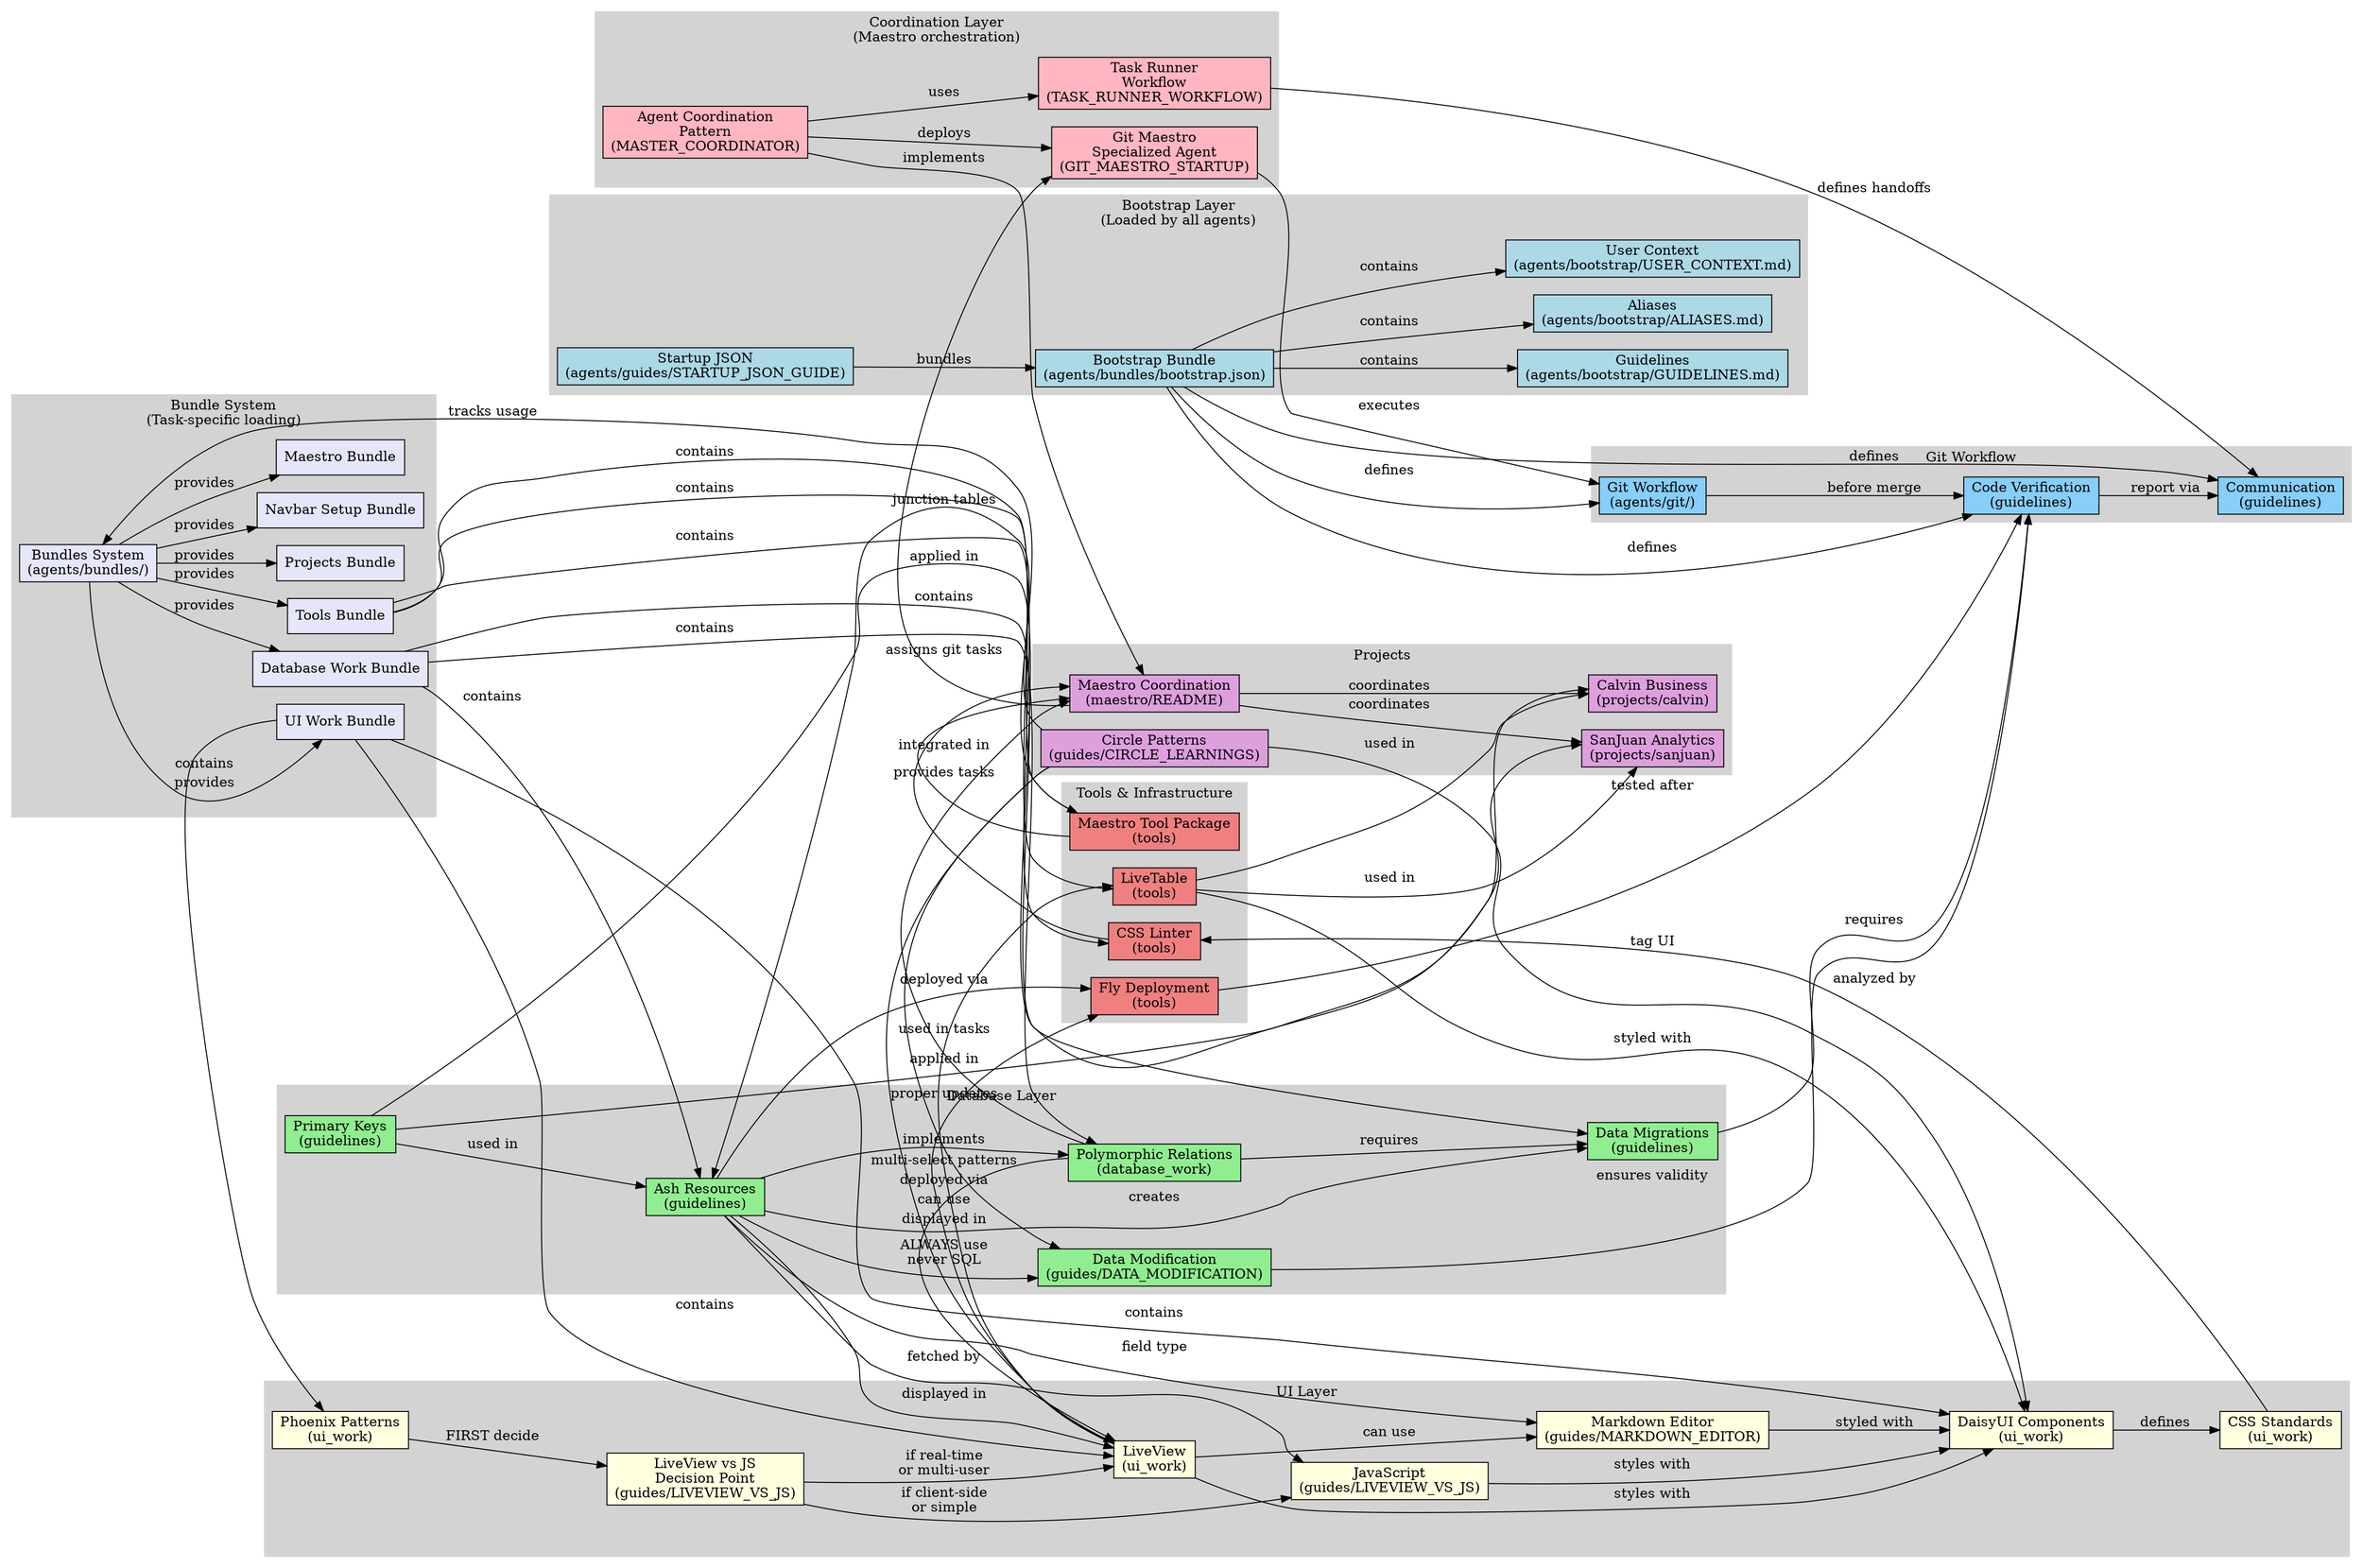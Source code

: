 digraph GuidelineConcepts {
  rankdir=LR;
  node [shape=box, style=filled];
  
  // Bootstrap layer - Core foundations
  node [fillcolor=lightblue];
  bootstrap [label="Bootstrap Bundle\n(agents/bundles/bootstrap.json)"];
  guidelines [label="Guidelines\n(agents/bootstrap/GUIDELINES.md)"];
  aliases [label="Aliases\n(agents/bootstrap/ALIASES.md)"];
  user_context [label="User Context\n(agents/bootstrap/USER_CONTEXT.md)"];
  startup_json [label="Startup JSON\n(agents/guides/STARTUP_JSON_GUIDE)"];
  
  // Coordination layer
  node [fillcolor=lightpink];
  task_runner [label="Task Runner\nWorkflow\n(TASK_RUNNER_WORKFLOW)"];
  coordination [label="Agent Coordination\nPattern\n(MASTER_COORDINATOR)"];
  git_maestro [label="Git Maestro\nSpecialized Agent\n(GIT_MAESTRO_STARTUP)"];
  
  // Git workflow
  node [fillcolor=lightskyblue];
  git [label="Git Workflow\n(agents/git/)"];
  verification [label="Code Verification\n(guidelines)"];
  communication [label="Communication\n(guidelines)"];
  
  // Bundle system
  node [fillcolor=lavender];
  bundles [label="Bundles System\n(agents/bundles/)"];
  database_bundle [label="Database Work Bundle"];
  ui_bundle [label="UI Work Bundle"];
  tools_bundle [label="Tools Bundle"];
  projects_bundle [label="Projects Bundle"];
  navbar_bundle [label="Navbar Setup Bundle"];
  maestro_bundle [label="Maestro Bundle"];
  
  // Database concepts
  node [fillcolor=lightgreen];
  db_pk [label="Primary Keys\n(guidelines)"];
  ash_resource [label="Ash Resources\n(guidelines)"];
  poly_relations [label="Polymorphic Relations\n(database_work)"];
  migrations [label="Data Migrations\n(guidelines)"];
  data_modification [label="Data Modification\n(guides/DATA_MODIFICATION)"];
  
  // UI/Frontend concepts
  node [fillcolor=lightyellow];
  phoenix [label="Phoenix Patterns\n(ui_work)"];
  ui_decision [label="LiveView vs JS\nDecision Point\n(guides/LIVEVIEW_VS_JS)"];
  liveview [label="LiveView\n(ui_work)"];
  javascript [label="JavaScript\n(guides/LIVEVIEW_VS_JS)"];
  daisyui [label="DaisyUI Components\n(ui_work)"];
  css [label="CSS Standards\n(ui_work)"];
  markdown_editor [label="Markdown Editor\n(guides/MARKDOWN_EDITOR)"];
  
  // Tools
  node [fillcolor=lightcoral];
  css_linter [label="CSS Linter\n(tools)"];
  live_table [label="LiveTable\n(tools)"];
  fly [label="Fly Deployment\n(tools)"];
  maestro_tool [label="Maestro Tool Package\n(tools)"];
  
  // Project-specific
  node [fillcolor=plum];
  calvin_domain [label="Calvin Business\n(projects/calvin)"];
  sanjuan_domain [label="SanJuan Analytics\n(projects/sanjuan)"];
  maestro_coord [label="Maestro Coordination\n(maestro/README)"];
  circle_learnings [label="Circle Patterns\n(guides/CIRCLE_LEARNINGS)"];
  
  // Bootstrap relationships
  bootstrap -> guidelines [label="contains"];
  bootstrap -> aliases [label="contains"];
  bootstrap -> user_context [label="contains"];
  bootstrap -> git [label="defines"];
  bootstrap -> verification [label="defines"];
  bootstrap -> communication [label="defines"];
  startup_json -> bootstrap [label="bundles"];
  
  // Coordination relationships
  coordination -> maestro_coord [label="implements"];
  coordination -> task_runner [label="uses"];
  coordination -> git_maestro [label="deploys"];
  task_runner -> communication [label="defines handoffs"];
  git_maestro -> git [label="executes"];
  
  // Bundle system relationships
  bundles -> database_bundle [label="provides"];
  bundles -> ui_bundle [label="provides"];
  bundles -> tools_bundle [label="provides"];
  bundles -> projects_bundle [label="provides"];
  bundles -> navbar_bundle [label="provides"];
  bundles -> maestro_bundle [label="provides"];
  
  database_bundle -> ash_resource [label="contains"];
  database_bundle -> poly_relations [label="contains"];
  database_bundle -> migrations [label="contains"];
  
  ui_bundle -> phoenix [label="contains"];
  ui_bundle -> liveview [label="contains"];
  ui_bundle -> daisyui [label="contains"];
  
  tools_bundle -> css_linter [label="contains"];
  tools_bundle -> live_table [label="contains"];
  tools_bundle -> maestro_tool [label="contains"];
  
  // Database flow
  db_pk -> ash_resource [label="used in"];
  ash_resource -> poly_relations [label="implements"];
  ash_resource -> migrations [label="creates"];
  ash_resource -> data_modification [label="ALWAYS use\nnever SQL"];
  poly_relations -> migrations [label="requires"];
  migrations -> verification [label="requires"];
  data_modification -> verification [label="ensures validity"];
  
  // UI decision flow
  phoenix -> ui_decision [label="FIRST decide"];
  ui_decision -> liveview [label="if real-time\nor multi-user"];
  ui_decision -> javascript [label="if client-side\nor simple"];
  
  // UI flow
  liveview -> daisyui [label="styles with"];
  javascript -> daisyui [label="styles with"];
  daisyui -> css [label="defines"];
  css -> css_linter [label="analyzed by"];
  
  // Markdown Editor
  liveview -> markdown_editor [label="can use"];
  ash_resource -> markdown_editor [label="field type"];
  markdown_editor -> daisyui [label="styled with"];
  
  // LiveView patterns
  liveview -> live_table [label="can use"];
  live_table -> daisyui [label="styled with"];
  
  // Development flow
  git -> verification [label="before merge"];
  verification -> communication [label="report via"];
  
  // Database & UI intersection
  ash_resource -> liveview [label="displayed in"];
  ash_resource -> javascript [label="fetched by"];
  poly_relations -> liveview [label="displayed in"];
  db_pk -> calvin_domain [label="applied in"];
  db_pk -> sanjuan_domain [label="applied in"];
  poly_relations -> maestro_coord [label="used in tasks"];
  
  // Circle Learnings
  circle_learnings -> liveview [label="multi-select patterns"];
  circle_learnings -> daisyui [label="tag UI"];
  circle_learnings -> ash_resource [label="junction tables"];
  circle_learnings -> data_modification [label="proper updates"];
  
  // Project coordination
  maestro_coord -> calvin_domain [label="coordinates"];
  maestro_coord -> sanjuan_domain [label="coordinates"];
  maestro_coord -> git_maestro [label="assigns git tasks"];
  
  // Tools & Concepts
  css_linter -> maestro_coord [label="integrated in"];
  live_table -> sanjuan_domain [label="used in"];
  live_table -> calvin_domain [label="used in"];
  maestro_tool -> maestro_coord [label="provides tasks"];
  maestro_tool -> bundles [label="tracks usage"];
  
  // Deployment
  liveview -> fly [label="deployed via"];
  ash_resource -> fly [label="deployed via"];
  fly -> verification [label="tested after"];
  
  // Organization clusters
  subgraph cluster_bootstrap {
    label="Bootstrap Layer\n(Loaded by all agents)";
    style=filled;
    color=lightgrey;
    bootstrap; guidelines; aliases; user_context; startup_json;
  }
  
  subgraph cluster_coordination {
    label="Coordination Layer\n(Maestro orchestration)";
    style=filled;
    color=lightgrey;
    coordination; task_runner; git_maestro;
  }
  
  subgraph cluster_git {
    label="Git Workflow";
    style=filled;
    color=lightgrey;
    git; verification; communication;
  }
  
  subgraph cluster_bundles {
    label="Bundle System\n(Task-specific loading)";
    style=filled;
    color=lightgrey;
    bundles; database_bundle; ui_bundle; tools_bundle; 
    projects_bundle; navbar_bundle; maestro_bundle;
  }
  
  subgraph cluster_data {
    label="Database Layer";
    style=filled;
    color=lightgrey;
    db_pk; ash_resource; poly_relations; migrations; data_modification;
  }
  
  subgraph cluster_ui {
    label="UI Layer";
    style=filled;
    color=lightgrey;
    phoenix; ui_decision; liveview; javascript; daisyui; css; markdown_editor;
  }
  
  subgraph cluster_tools {
    label="Tools & Infrastructure";
    style=filled;
    color=lightgrey;
    css_linter; live_table; fly; maestro_tool;
  }
  
  subgraph cluster_projects {
    label="Projects";
    style=filled;
    color=lightgrey;
    calvin_domain; sanjuan_domain; maestro_coord; circle_learnings;
  }
}
